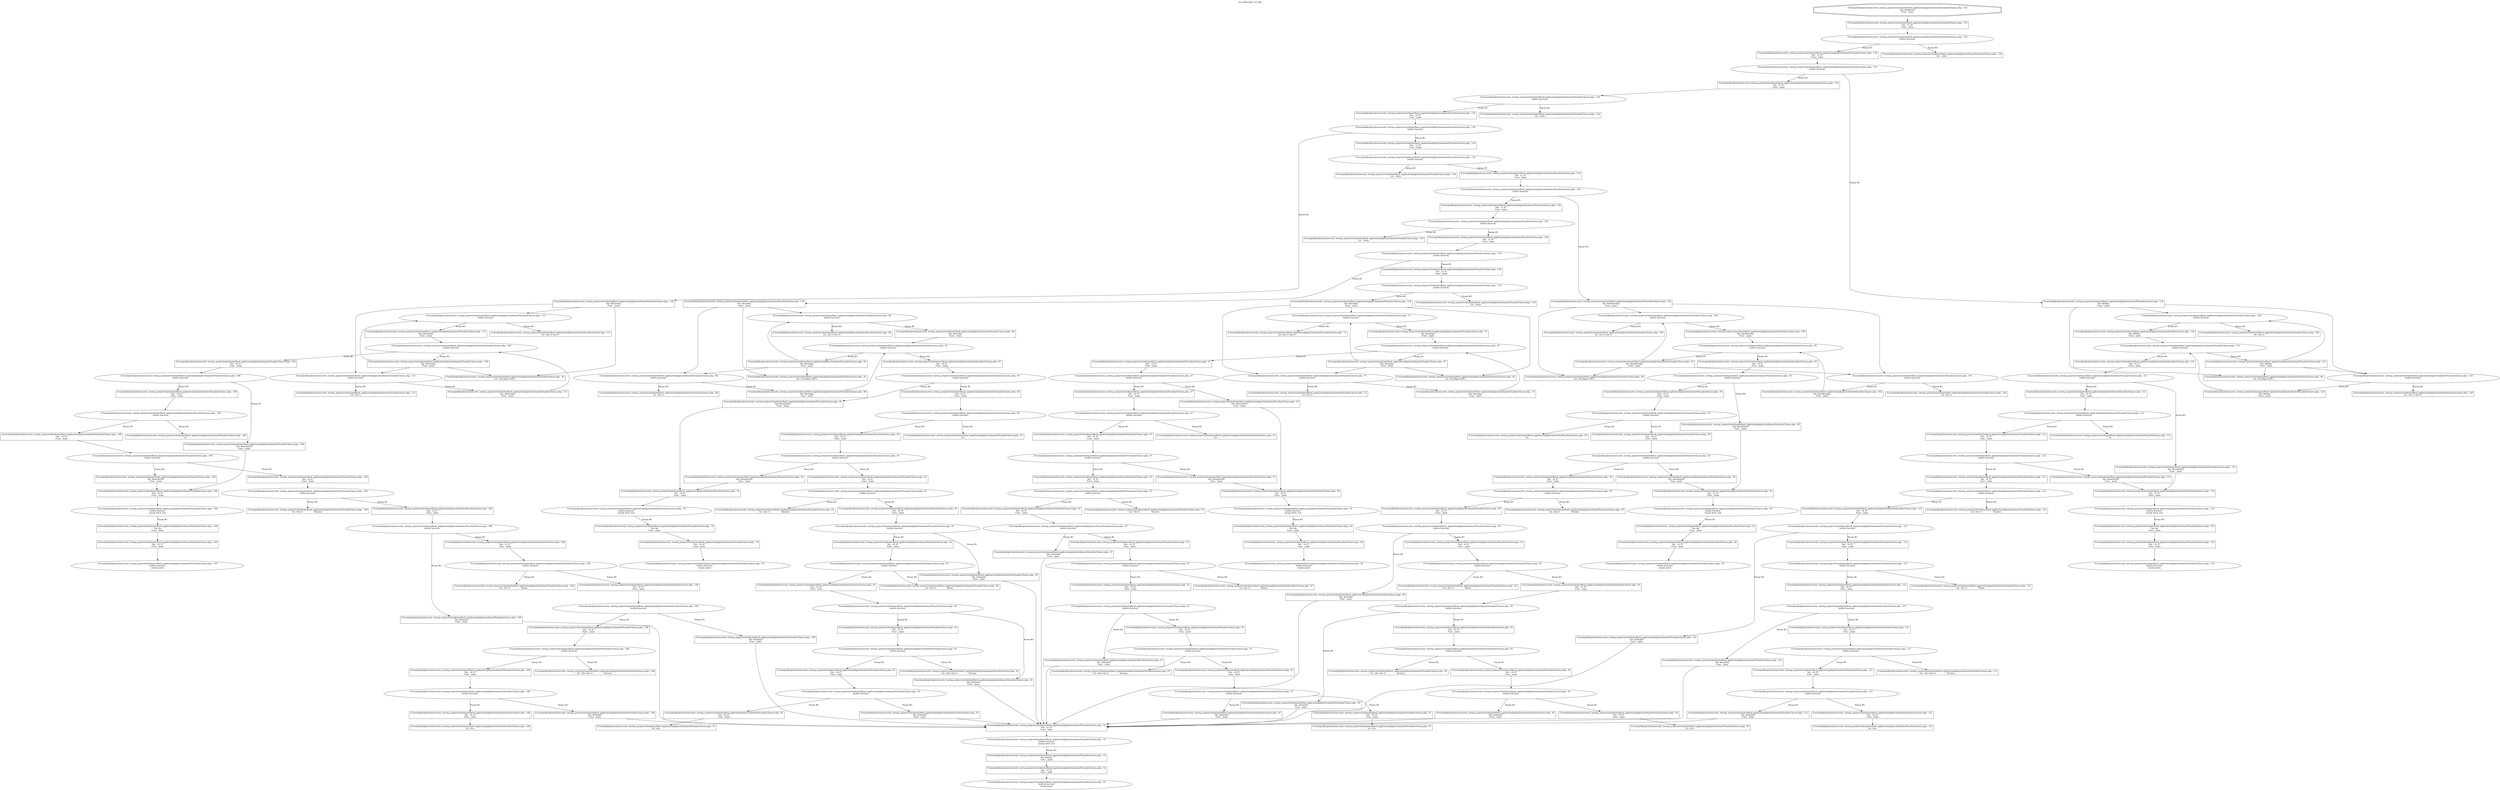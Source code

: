 digraph cfg {
  label="xss_index.php_222_dep";
  labelloc=t;
  n1 [shape=doubleoctagon, label="/Users/peddy/git/unitn/security_testing_project/schoolmate/fixed_application/php/schoolmate/VisualizeClasses.php : 136\nVar: $tablerow\nFunc: _main\n"];
  n2 [shape=box, label="/Users/peddy/git/unitn/security_testing_project/schoolmate/fixed_application/php/schoolmate/VisualizeClasses.php : 134\nVar: _t2_47\nFunc: _main\n"];
  n3 [shape=ellipse, label="/Users/peddy/git/unitn/security_testing_project/schoolmate/fixed_application/php/schoolmate/VisualizeClasses.php : 134\nbuiltin function:\n.\n"];
  n4 [shape=box, label="/Users/peddy/git/unitn/security_testing_project/schoolmate/fixed_application/php/schoolmate/VisualizeClasses.php : 134\nVar: _t2_47\nFunc: _main\n"];
  n5 [shape=ellipse, label="/Users/peddy/git/unitn/security_testing_project/schoolmate/fixed_application/php/schoolmate/VisualizeClasses.php : 134\nbuiltin function:\n.\n"];
  n6 [shape=box, label="/Users/peddy/git/unitn/security_testing_project/schoolmate/fixed_application/php/schoolmate/VisualizeClasses.php : 134\nVar: _t2_47\nFunc: _main\n"];
  n7 [shape=ellipse, label="/Users/peddy/git/unitn/security_testing_project/schoolmate/fixed_application/php/schoolmate/VisualizeClasses.php : 134\nbuiltin function:\n.\n"];
  n8 [shape=box, label="/Users/peddy/git/unitn/security_testing_project/schoolmate/fixed_application/php/schoolmate/VisualizeClasses.php : 134\nVar: _t2_47\nFunc: _main\n"];
  n9 [shape=ellipse, label="/Users/peddy/git/unitn/security_testing_project/schoolmate/fixed_application/php/schoolmate/VisualizeClasses.php : 134\nbuiltin function:\n.\n"];
  n10 [shape=box, label="/Users/peddy/git/unitn/security_testing_project/schoolmate/fixed_application/php/schoolmate/VisualizeClasses.php : 134\nVar: _t2_47\nFunc: _main\n"];
  n11 [shape=ellipse, label="/Users/peddy/git/unitn/security_testing_project/schoolmate/fixed_application/php/schoolmate/VisualizeClasses.php : 134\nbuiltin function:\n.\n"];
  n12 [shape=box, label="/Users/peddy/git/unitn/security_testing_project/schoolmate/fixed_application/php/schoolmate/VisualizeClasses.php : 134\nVar: _t2_47\nFunc: _main\n"];
  n13 [shape=ellipse, label="/Users/peddy/git/unitn/security_testing_project/schoolmate/fixed_application/php/schoolmate/VisualizeClasses.php : 134\nbuiltin function:\n.\n"];
  n14 [shape=box, label="/Users/peddy/git/unitn/security_testing_project/schoolmate/fixed_application/php/schoolmate/VisualizeClasses.php : 134\nVar: _t2_47\nFunc: _main\n"];
  n15 [shape=ellipse, label="/Users/peddy/git/unitn/security_testing_project/schoolmate/fixed_application/php/schoolmate/VisualizeClasses.php : 134\nbuiltin function:\n.\n"];
  n16 [shape=box, label="/Users/peddy/git/unitn/security_testing_project/schoolmate/fixed_application/php/schoolmate/VisualizeClasses.php : 134\nVar: _t2_47\nFunc: _main\n"];
  n17 [shape=ellipse, label="/Users/peddy/git/unitn/security_testing_project/schoolmate/fixed_application/php/schoolmate/VisualizeClasses.php : 134\nbuiltin function:\n.\n"];
  n18 [shape=box, label="/Users/peddy/git/unitn/security_testing_project/schoolmate/fixed_application/php/schoolmate/VisualizeClasses.php : 134\nVar: _t2_47\nFunc: _main\n"];
  n19 [shape=ellipse, label="/Users/peddy/git/unitn/security_testing_project/schoolmate/fixed_application/php/schoolmate/VisualizeClasses.php : 134\nbuiltin function:\n.\n"];
  n20 [shape=box, label="/Users/peddy/git/unitn/security_testing_project/schoolmate/fixed_application/php/schoolmate/VisualizeClasses.php : 134\nVar: $monday\nFunc: _main\n"];
  n21 [shape=ellipse, label="/Users/peddy/git/unitn/security_testing_project/schoolmate/fixed_application/php/schoolmate/VisualizeClasses.php : 73\nbuiltin function:\n.\n"];
  n22 [shape=box, label="/Users/peddy/git/unitn/security_testing_project/schoolmate/fixed_application/php/schoolmate/VisualizeClasses.php : 73\nVar: $monday\nFunc: _main\n"];
  n23 [shape=ellipse, label="/Users/peddy/git/unitn/security_testing_project/schoolmate/fixed_application/php/schoolmate/VisualizeClasses.php : 67\nbuiltin function:\n.\n"];
  n24 [shape=box, label="/Users/peddy/git/unitn/security_testing_project/schoolmate/fixed_application/php/schoolmate/VisualizeClasses.php : 67\nVar: $monday\nFunc: _main\n"];
  n25 [shape=ellipse, label="/Users/peddy/git/unitn/security_testing_project/schoolmate/fixed_application/php/schoolmate/VisualizeClasses.php : 75\nbuiltin function:\n.\n"];
  n26 [shape=box, label="/Users/peddy/git/unitn/security_testing_project/schoolmate/fixed_application/php/schoolmate/VisualizeClasses.php : 75\nVar: $monday\nFunc: _main\n"];
  n27 [shape=box, label="/Users/peddy/git/unitn/security_testing_project/schoolmate/fixed_application/php/schoolmate/VisualizeClasses.php : 75\nLit: <br />\n"];
  n28 [shape=box, label="/Users/peddy/git/unitn/security_testing_project/schoolmate/fixed_application/php/schoolmate/VisualizeClasses.php : 42\nLit: <td align='left'>\n"];
  n29 [shape=box, label="/Users/peddy/git/unitn/security_testing_project/schoolmate/fixed_application/php/schoolmate/VisualizeClasses.php : 67\nVar: _t4_47\nFunc: _main\n"];
  n30 [shape=ellipse, label="/Users/peddy/git/unitn/security_testing_project/schoolmate/fixed_application/php/schoolmate/VisualizeClasses.php : 67\nbuiltin function:\n.\n"];
  n31 [shape=box, label="/Users/peddy/git/unitn/security_testing_project/schoolmate/fixed_application/php/schoolmate/VisualizeClasses.php : 67\nVar: _t4_47\nFunc: _main\n"];
  n32 [shape=ellipse, label="/Users/peddy/git/unitn/security_testing_project/schoolmate/fixed_application/php/schoolmate/VisualizeClasses.php : 67\nbuiltin function:\n.\n"];
  n33 [shape=box, label="/Users/peddy/git/unitn/security_testing_project/schoolmate/fixed_application/php/schoolmate/VisualizeClasses.php : 67\nVar: _t4_47\nFunc: _main\n"];
  n34 [shape=ellipse, label="/Users/peddy/git/unitn/security_testing_project/schoolmate/fixed_application/php/schoolmate/VisualizeClasses.php : 67\nbuiltin function:\n.\n"];
  n35 [shape=box, label="/Users/peddy/git/unitn/security_testing_project/schoolmate/fixed_application/php/schoolmate/VisualizeClasses.php : 67\nVar: _t4_47\nFunc: _main\n"];
  n36 [shape=ellipse, label="/Users/peddy/git/unitn/security_testing_project/schoolmate/fixed_application/php/schoolmate/VisualizeClasses.php : 67\nbuiltin function:\n.\n"];
  n37 [shape=box, label="/Users/peddy/git/unitn/security_testing_project/schoolmate/fixed_application/php/schoolmate/VisualizeClasses.php : 67\nVar: _t4_47\nFunc: _main\n"];
  n38 [shape=ellipse, label="/Users/peddy/git/unitn/security_testing_project/schoolmate/fixed_application/php/schoolmate/VisualizeClasses.php : 67\nbuiltin function:\n.\n"];
  n39 [shape=box, label="/Users/peddy/git/unitn/security_testing_project/schoolmate/fixed_application/php/schoolmate/VisualizeClasses.php : 67\nVar: _t4_47\nFunc: _main\n"];
  n40 [shape=ellipse, label="/Users/peddy/git/unitn/security_testing_project/schoolmate/fixed_application/php/schoolmate/VisualizeClasses.php : 67\nbuiltin function:\n.\n"];
  n41 [shape=box, label="/Users/peddy/git/unitn/security_testing_project/schoolmate/fixed_application/php/schoolmate/VisualizeClasses.php : 67\nVar: _t4_47\nFunc: _main\n"];
  n42 [shape=ellipse, label="/Users/peddy/git/unitn/security_testing_project/schoolmate/fixed_application/php/schoolmate/VisualizeClasses.php : 67\nbuiltin function:\n.\n"];
  n43 [shape=box, label="/Users/peddy/git/unitn/security_testing_project/schoolmate/fixed_application/php/schoolmate/VisualizeClasses.php : 67\nVar: _t4_47\nFunc: _main\n"];
  n44 [shape=ellipse, label="/Users/peddy/git/unitn/security_testing_project/schoolmate/fixed_application/php/schoolmate/VisualizeClasses.php : 67\nbuiltin function:\n.\n"];
  n45 [shape=box, label="/Users/peddy/git/unitn/security_testing_project/schoolmate/fixed_application/php/schoolmate/VisualizeClasses.php : 67\nVar: _t4_47\nFunc: _main\n"];
  n46 [shape=ellipse, label="/Users/peddy/git/unitn/security_testing_project/schoolmate/fixed_application/php/schoolmate/VisualizeClasses.php : 67\nbuiltin function:\n.\n"];
  n47 [shape=box, label="/Users/peddy/git/unitn/security_testing_project/schoolmate/fixed_application/php/schoolmate/VisualizeClasses.php : 67\nVar: _t4_47\nFunc: _main\n"];
  n48 [shape=box, label="/Users/peddy/git/unitn/security_testing_project/schoolmate/fixed_application/php/schoolmate/VisualizeClasses.php : 67\nLit: <b>\n"];
  n49 [shape=box, label="/Users/peddy/git/unitn/security_testing_project/schoolmate/fixed_application/php/schoolmate/VisualizeClasses.php : 67\nVar: $class[0]\nFunc: _main\n"];
  n50 [shape=box, label="/Users/peddy/git/unitn/security_testing_project/schoolmate/fixed_application/php/schoolmate/VisualizeClasses.php : 55\nVar: _t2_47\nFunc: _main\n"];
  n51 [shape=ellipse, label="/Users/peddy/git/unitn/security_testing_project/schoolmate/fixed_application/php/schoolmate/VisualizeClasses.php : 55\nbuiltin function:\nmysql_fetch_row\n"];
  n52 [shape=box, label="/Users/peddy/git/unitn/security_testing_project/schoolmate/fixed_application/php/schoolmate/VisualizeClasses.php : 55\nVar: $query\nFunc: _main\n"];
  n53 [shape=box, label="/Users/peddy/git/unitn/security_testing_project/schoolmate/fixed_application/php/schoolmate/VisualizeClasses.php : 52\nVar: _t3_47\nFunc: _main\n"];
  n54 [shape=ellipse, label="/Users/peddy/git/unitn/security_testing_project/schoolmate/fixed_application/php/schoolmate/VisualizeClasses.php : 52\nbuiltin function:\nmysql_query\n"];
  n55 [shape=box, label="/Users/peddy/git/unitn/security_testing_project/schoolmate/fixed_application/php/schoolmate/VisualizeClasses.php : 67\nLit: </b><br />		   Section: \n"];
  n56 [shape=box, label="/Users/peddy/git/unitn/security_testing_project/schoolmate/fixed_application/php/schoolmate/VisualizeClasses.php : 67\nVar: $class[3]\nFunc: _main\n"];
  n57 [shape=box, label="/Users/peddy/git/unitn/security_testing_project/schoolmate/fixed_application/php/schoolmate/VisualizeClasses.php : 67\nLit: <br />		   Room: \n"];
  n58 [shape=box, label="/Users/peddy/git/unitn/security_testing_project/schoolmate/fixed_application/php/schoolmate/VisualizeClasses.php : 67\nVar: $class[4]\nFunc: _main\n"];
  n59 [shape=box, label="/Users/peddy/git/unitn/security_testing_project/schoolmate/fixed_application/php/schoolmate/VisualizeClasses.php : 67\nLit: <br />		   Teacher: \n"];
  n60 [shape=box, label="/Users/peddy/git/unitn/security_testing_project/schoolmate/fixed_application/php/schoolmate/VisualizeClasses.php : 67\nVar: $teacher[0]\nFunc: _main\n"];
  n61 [shape=box, label="/Users/peddy/git/unitn/security_testing_project/schoolmate/fixed_application/php/schoolmate/VisualizeClasses.php : 65\nVar: _t4_47\nFunc: _main\n"];
  n62 [shape=ellipse, label="/Users/peddy/git/unitn/security_testing_project/schoolmate/fixed_application/php/schoolmate/VisualizeClasses.php : 65\nbuiltin function:\nmysql_fetch_row\n"];
  n63 [shape=box, label="/Users/peddy/git/unitn/security_testing_project/schoolmate/fixed_application/php/schoolmate/VisualizeClasses.php : 65\nVar: $q\nFunc: _main\n"];
  n64 [shape=box, label="/Users/peddy/git/unitn/security_testing_project/schoolmate/fixed_application/php/schoolmate/VisualizeClasses.php : 64\nVar: _t4_47\nFunc: _main\n"];
  n65 [shape=ellipse, label="/Users/peddy/git/unitn/security_testing_project/schoolmate/fixed_application/php/schoolmate/VisualizeClasses.php : 64\nbuiltin function:\nmysql_query\n"];
  n66 [shape=box, label="/Users/peddy/git/unitn/security_testing_project/schoolmate/fixed_application/php/schoolmate/VisualizeClasses.php : 67\nLit:  \n"];
  n67 [shape=box, label="/Users/peddy/git/unitn/security_testing_project/schoolmate/fixed_application/php/schoolmate/VisualizeClasses.php : 67\nVar: $teacher[1]\nFunc: _main\n"];
  n68 [shape=box, label="/Users/peddy/git/unitn/security_testing_project/schoolmate/fixed_application/php/schoolmate/VisualizeClasses.php : 73\nLit: <br /><br />\n"];
  n69 [shape=box, label="/Users/peddy/git/unitn/security_testing_project/schoolmate/fixed_application/php/schoolmate/VisualizeClasses.php : 134\nLit: &nbsp;</td>\n"];
  n70 [shape=box, label="/Users/peddy/git/unitn/security_testing_project/schoolmate/fixed_application/php/schoolmate/VisualizeClasses.php : 134\nVar: $tuesday\nFunc: _main\n"];
  n71 [shape=ellipse, label="/Users/peddy/git/unitn/security_testing_project/schoolmate/fixed_application/php/schoolmate/VisualizeClasses.php : 86\nbuiltin function:\n.\n"];
  n72 [shape=box, label="/Users/peddy/git/unitn/security_testing_project/schoolmate/fixed_application/php/schoolmate/VisualizeClasses.php : 86\nVar: $tuesday\nFunc: _main\n"];
  n73 [shape=ellipse, label="/Users/peddy/git/unitn/security_testing_project/schoolmate/fixed_application/php/schoolmate/VisualizeClasses.php : 81\nbuiltin function:\n.\n"];
  n74 [shape=box, label="/Users/peddy/git/unitn/security_testing_project/schoolmate/fixed_application/php/schoolmate/VisualizeClasses.php : 81\nVar: $tuesday\nFunc: _main\n"];
  n75 [shape=ellipse, label="/Users/peddy/git/unitn/security_testing_project/schoolmate/fixed_application/php/schoolmate/VisualizeClasses.php : 88\nbuiltin function:\n.\n"];
  n76 [shape=box, label="/Users/peddy/git/unitn/security_testing_project/schoolmate/fixed_application/php/schoolmate/VisualizeClasses.php : 88\nVar: $tuesday\nFunc: _main\n"];
  n77 [shape=box, label="/Users/peddy/git/unitn/security_testing_project/schoolmate/fixed_application/php/schoolmate/VisualizeClasses.php : 88\nLit: <br />\n"];
  n78 [shape=box, label="/Users/peddy/git/unitn/security_testing_project/schoolmate/fixed_application/php/schoolmate/VisualizeClasses.php : 43\nLit: <td align='left'>\n"];
  n79 [shape=box, label="/Users/peddy/git/unitn/security_testing_project/schoolmate/fixed_application/php/schoolmate/VisualizeClasses.php : 81\nVar: _t4_47\nFunc: _main\n"];
  n80 [shape=ellipse, label="/Users/peddy/git/unitn/security_testing_project/schoolmate/fixed_application/php/schoolmate/VisualizeClasses.php : 81\nbuiltin function:\n.\n"];
  n81 [shape=box, label="/Users/peddy/git/unitn/security_testing_project/schoolmate/fixed_application/php/schoolmate/VisualizeClasses.php : 81\nVar: _t4_47\nFunc: _main\n"];
  n82 [shape=ellipse, label="/Users/peddy/git/unitn/security_testing_project/schoolmate/fixed_application/php/schoolmate/VisualizeClasses.php : 81\nbuiltin function:\n.\n"];
  n83 [shape=box, label="/Users/peddy/git/unitn/security_testing_project/schoolmate/fixed_application/php/schoolmate/VisualizeClasses.php : 81\nVar: _t4_47\nFunc: _main\n"];
  n84 [shape=ellipse, label="/Users/peddy/git/unitn/security_testing_project/schoolmate/fixed_application/php/schoolmate/VisualizeClasses.php : 81\nbuiltin function:\n.\n"];
  n85 [shape=box, label="/Users/peddy/git/unitn/security_testing_project/schoolmate/fixed_application/php/schoolmate/VisualizeClasses.php : 81\nVar: _t4_47\nFunc: _main\n"];
  n86 [shape=ellipse, label="/Users/peddy/git/unitn/security_testing_project/schoolmate/fixed_application/php/schoolmate/VisualizeClasses.php : 81\nbuiltin function:\n.\n"];
  n87 [shape=box, label="/Users/peddy/git/unitn/security_testing_project/schoolmate/fixed_application/php/schoolmate/VisualizeClasses.php : 81\nVar: _t4_47\nFunc: _main\n"];
  n88 [shape=ellipse, label="/Users/peddy/git/unitn/security_testing_project/schoolmate/fixed_application/php/schoolmate/VisualizeClasses.php : 81\nbuiltin function:\n.\n"];
  n89 [shape=box, label="/Users/peddy/git/unitn/security_testing_project/schoolmate/fixed_application/php/schoolmate/VisualizeClasses.php : 81\nVar: _t4_47\nFunc: _main\n"];
  n90 [shape=ellipse, label="/Users/peddy/git/unitn/security_testing_project/schoolmate/fixed_application/php/schoolmate/VisualizeClasses.php : 81\nbuiltin function:\n.\n"];
  n91 [shape=box, label="/Users/peddy/git/unitn/security_testing_project/schoolmate/fixed_application/php/schoolmate/VisualizeClasses.php : 81\nVar: _t4_47\nFunc: _main\n"];
  n92 [shape=ellipse, label="/Users/peddy/git/unitn/security_testing_project/schoolmate/fixed_application/php/schoolmate/VisualizeClasses.php : 81\nbuiltin function:\n.\n"];
  n93 [shape=box, label="/Users/peddy/git/unitn/security_testing_project/schoolmate/fixed_application/php/schoolmate/VisualizeClasses.php : 81\nVar: _t4_47\nFunc: _main\n"];
  n94 [shape=ellipse, label="/Users/peddy/git/unitn/security_testing_project/schoolmate/fixed_application/php/schoolmate/VisualizeClasses.php : 81\nbuiltin function:\n.\n"];
  n95 [shape=box, label="/Users/peddy/git/unitn/security_testing_project/schoolmate/fixed_application/php/schoolmate/VisualizeClasses.php : 81\nVar: _t4_47\nFunc: _main\n"];
  n96 [shape=ellipse, label="/Users/peddy/git/unitn/security_testing_project/schoolmate/fixed_application/php/schoolmate/VisualizeClasses.php : 81\nbuiltin function:\n.\n"];
  n97 [shape=box, label="/Users/peddy/git/unitn/security_testing_project/schoolmate/fixed_application/php/schoolmate/VisualizeClasses.php : 81\nVar: _t4_47\nFunc: _main\n"];
  n98 [shape=box, label="/Users/peddy/git/unitn/security_testing_project/schoolmate/fixed_application/php/schoolmate/VisualizeClasses.php : 81\nLit: <b>\n"];
  n99 [shape=box, label="/Users/peddy/git/unitn/security_testing_project/schoolmate/fixed_application/php/schoolmate/VisualizeClasses.php : 81\nVar: $class[0]\nFunc: _main\n"];
  n100 [shape=box, label="/Users/peddy/git/unitn/security_testing_project/schoolmate/fixed_application/php/schoolmate/VisualizeClasses.php : 81\nLit: </b><br />		   Section: \n"];
  n101 [shape=box, label="/Users/peddy/git/unitn/security_testing_project/schoolmate/fixed_application/php/schoolmate/VisualizeClasses.php : 81\nVar: $class[3]\nFunc: _main\n"];
  n102 [shape=box, label="/Users/peddy/git/unitn/security_testing_project/schoolmate/fixed_application/php/schoolmate/VisualizeClasses.php : 81\nLit: <br />		   Room: \n"];
  n103 [shape=box, label="/Users/peddy/git/unitn/security_testing_project/schoolmate/fixed_application/php/schoolmate/VisualizeClasses.php : 81\nVar: $class[4]\nFunc: _main\n"];
  n104 [shape=box, label="/Users/peddy/git/unitn/security_testing_project/schoolmate/fixed_application/php/schoolmate/VisualizeClasses.php : 81\nLit: <br />		   Teacher: \n"];
  n105 [shape=box, label="/Users/peddy/git/unitn/security_testing_project/schoolmate/fixed_application/php/schoolmate/VisualizeClasses.php : 81\nVar: $teacher[0]\nFunc: _main\n"];
  n106 [shape=box, label="/Users/peddy/git/unitn/security_testing_project/schoolmate/fixed_application/php/schoolmate/VisualizeClasses.php : 79\nVar: _t4_47\nFunc: _main\n"];
  n107 [shape=ellipse, label="/Users/peddy/git/unitn/security_testing_project/schoolmate/fixed_application/php/schoolmate/VisualizeClasses.php : 79\nbuiltin function:\nmysql_fetch_row\n"];
  n108 [shape=box, label="/Users/peddy/git/unitn/security_testing_project/schoolmate/fixed_application/php/schoolmate/VisualizeClasses.php : 79\nVar: $q\nFunc: _main\n"];
  n109 [shape=box, label="/Users/peddy/git/unitn/security_testing_project/schoolmate/fixed_application/php/schoolmate/VisualizeClasses.php : 78\nVar: _t4_47\nFunc: _main\n"];
  n110 [shape=ellipse, label="/Users/peddy/git/unitn/security_testing_project/schoolmate/fixed_application/php/schoolmate/VisualizeClasses.php : 78\nbuiltin function:\nmysql_query\n"];
  n111 [shape=box, label="/Users/peddy/git/unitn/security_testing_project/schoolmate/fixed_application/php/schoolmate/VisualizeClasses.php : 81\nLit:  \n"];
  n112 [shape=box, label="/Users/peddy/git/unitn/security_testing_project/schoolmate/fixed_application/php/schoolmate/VisualizeClasses.php : 81\nVar: $teacher[1]\nFunc: _main\n"];
  n113 [shape=box, label="/Users/peddy/git/unitn/security_testing_project/schoolmate/fixed_application/php/schoolmate/VisualizeClasses.php : 86\nLit: <br /><br />\n"];
  n114 [shape=box, label="/Users/peddy/git/unitn/security_testing_project/schoolmate/fixed_application/php/schoolmate/VisualizeClasses.php : 134\nLit: &nbsp;</td>\n"];
  n115 [shape=box, label="/Users/peddy/git/unitn/security_testing_project/schoolmate/fixed_application/php/schoolmate/VisualizeClasses.php : 134\nVar: $wednesday\nFunc: _main\n"];
  n116 [shape=ellipse, label="/Users/peddy/git/unitn/security_testing_project/schoolmate/fixed_application/php/schoolmate/VisualizeClasses.php : 100\nbuiltin function:\n.\n"];
  n117 [shape=box, label="/Users/peddy/git/unitn/security_testing_project/schoolmate/fixed_application/php/schoolmate/VisualizeClasses.php : 100\nVar: $wednesday\nFunc: _main\n"];
  n118 [shape=ellipse, label="/Users/peddy/git/unitn/security_testing_project/schoolmate/fixed_application/php/schoolmate/VisualizeClasses.php : 95\nbuiltin function:\n.\n"];
  n119 [shape=box, label="/Users/peddy/git/unitn/security_testing_project/schoolmate/fixed_application/php/schoolmate/VisualizeClasses.php : 95\nVar: $wednesday\nFunc: _main\n"];
  n120 [shape=ellipse, label="/Users/peddy/git/unitn/security_testing_project/schoolmate/fixed_application/php/schoolmate/VisualizeClasses.php : 102\nbuiltin function:\n.\n"];
  n121 [shape=box, label="/Users/peddy/git/unitn/security_testing_project/schoolmate/fixed_application/php/schoolmate/VisualizeClasses.php : 102\nVar: $wednesday\nFunc: _main\n"];
  n122 [shape=box, label="/Users/peddy/git/unitn/security_testing_project/schoolmate/fixed_application/php/schoolmate/VisualizeClasses.php : 102\nLit: <br />\n"];
  n123 [shape=box, label="/Users/peddy/git/unitn/security_testing_project/schoolmate/fixed_application/php/schoolmate/VisualizeClasses.php : 44\nLit: <td align='left'>\n"];
  n124 [shape=box, label="/Users/peddy/git/unitn/security_testing_project/schoolmate/fixed_application/php/schoolmate/VisualizeClasses.php : 95\nVar: _t4_47\nFunc: _main\n"];
  n125 [shape=ellipse, label="/Users/peddy/git/unitn/security_testing_project/schoolmate/fixed_application/php/schoolmate/VisualizeClasses.php : 95\nbuiltin function:\n.\n"];
  n126 [shape=box, label="/Users/peddy/git/unitn/security_testing_project/schoolmate/fixed_application/php/schoolmate/VisualizeClasses.php : 95\nVar: _t4_47\nFunc: _main\n"];
  n127 [shape=ellipse, label="/Users/peddy/git/unitn/security_testing_project/schoolmate/fixed_application/php/schoolmate/VisualizeClasses.php : 95\nbuiltin function:\n.\n"];
  n128 [shape=box, label="/Users/peddy/git/unitn/security_testing_project/schoolmate/fixed_application/php/schoolmate/VisualizeClasses.php : 95\nVar: _t4_47\nFunc: _main\n"];
  n129 [shape=ellipse, label="/Users/peddy/git/unitn/security_testing_project/schoolmate/fixed_application/php/schoolmate/VisualizeClasses.php : 95\nbuiltin function:\n.\n"];
  n130 [shape=box, label="/Users/peddy/git/unitn/security_testing_project/schoolmate/fixed_application/php/schoolmate/VisualizeClasses.php : 95\nVar: _t4_47\nFunc: _main\n"];
  n131 [shape=ellipse, label="/Users/peddy/git/unitn/security_testing_project/schoolmate/fixed_application/php/schoolmate/VisualizeClasses.php : 95\nbuiltin function:\n.\n"];
  n132 [shape=box, label="/Users/peddy/git/unitn/security_testing_project/schoolmate/fixed_application/php/schoolmate/VisualizeClasses.php : 95\nVar: _t4_47\nFunc: _main\n"];
  n133 [shape=ellipse, label="/Users/peddy/git/unitn/security_testing_project/schoolmate/fixed_application/php/schoolmate/VisualizeClasses.php : 95\nbuiltin function:\n.\n"];
  n134 [shape=box, label="/Users/peddy/git/unitn/security_testing_project/schoolmate/fixed_application/php/schoolmate/VisualizeClasses.php : 95\nVar: _t4_47\nFunc: _main\n"];
  n135 [shape=ellipse, label="/Users/peddy/git/unitn/security_testing_project/schoolmate/fixed_application/php/schoolmate/VisualizeClasses.php : 95\nbuiltin function:\n.\n"];
  n136 [shape=box, label="/Users/peddy/git/unitn/security_testing_project/schoolmate/fixed_application/php/schoolmate/VisualizeClasses.php : 95\nVar: _t4_47\nFunc: _main\n"];
  n137 [shape=ellipse, label="/Users/peddy/git/unitn/security_testing_project/schoolmate/fixed_application/php/schoolmate/VisualizeClasses.php : 95\nbuiltin function:\n.\n"];
  n138 [shape=box, label="/Users/peddy/git/unitn/security_testing_project/schoolmate/fixed_application/php/schoolmate/VisualizeClasses.php : 95\nVar: _t4_47\nFunc: _main\n"];
  n139 [shape=ellipse, label="/Users/peddy/git/unitn/security_testing_project/schoolmate/fixed_application/php/schoolmate/VisualizeClasses.php : 95\nbuiltin function:\n.\n"];
  n140 [shape=box, label="/Users/peddy/git/unitn/security_testing_project/schoolmate/fixed_application/php/schoolmate/VisualizeClasses.php : 95\nVar: _t4_47\nFunc: _main\n"];
  n141 [shape=ellipse, label="/Users/peddy/git/unitn/security_testing_project/schoolmate/fixed_application/php/schoolmate/VisualizeClasses.php : 95\nbuiltin function:\n.\n"];
  n142 [shape=box, label="/Users/peddy/git/unitn/security_testing_project/schoolmate/fixed_application/php/schoolmate/VisualizeClasses.php : 95\nVar: _t4_47\nFunc: _main\n"];
  n143 [shape=box, label="/Users/peddy/git/unitn/security_testing_project/schoolmate/fixed_application/php/schoolmate/VisualizeClasses.php : 95\nLit: <b>\n"];
  n144 [shape=box, label="/Users/peddy/git/unitn/security_testing_project/schoolmate/fixed_application/php/schoolmate/VisualizeClasses.php : 95\nVar: $class[0]\nFunc: _main\n"];
  n145 [shape=box, label="/Users/peddy/git/unitn/security_testing_project/schoolmate/fixed_application/php/schoolmate/VisualizeClasses.php : 95\nLit: </b><br />		   Section: \n"];
  n146 [shape=box, label="/Users/peddy/git/unitn/security_testing_project/schoolmate/fixed_application/php/schoolmate/VisualizeClasses.php : 95\nVar: $class[3]\nFunc: _main\n"];
  n147 [shape=box, label="/Users/peddy/git/unitn/security_testing_project/schoolmate/fixed_application/php/schoolmate/VisualizeClasses.php : 95\nLit: <br />		   Room: \n"];
  n148 [shape=box, label="/Users/peddy/git/unitn/security_testing_project/schoolmate/fixed_application/php/schoolmate/VisualizeClasses.php : 95\nVar: $class[4]\nFunc: _main\n"];
  n149 [shape=box, label="/Users/peddy/git/unitn/security_testing_project/schoolmate/fixed_application/php/schoolmate/VisualizeClasses.php : 95\nLit: <br />		   Teacher: \n"];
  n150 [shape=box, label="/Users/peddy/git/unitn/security_testing_project/schoolmate/fixed_application/php/schoolmate/VisualizeClasses.php : 95\nVar: $teacher[0]\nFunc: _main\n"];
  n151 [shape=box, label="/Users/peddy/git/unitn/security_testing_project/schoolmate/fixed_application/php/schoolmate/VisualizeClasses.php : 93\nVar: _t4_47\nFunc: _main\n"];
  n152 [shape=ellipse, label="/Users/peddy/git/unitn/security_testing_project/schoolmate/fixed_application/php/schoolmate/VisualizeClasses.php : 93\nbuiltin function:\nmysql_fetch_row\n"];
  n153 [shape=box, label="/Users/peddy/git/unitn/security_testing_project/schoolmate/fixed_application/php/schoolmate/VisualizeClasses.php : 93\nVar: $q\nFunc: _main\n"];
  n154 [shape=box, label="/Users/peddy/git/unitn/security_testing_project/schoolmate/fixed_application/php/schoolmate/VisualizeClasses.php : 92\nVar: _t4_47\nFunc: _main\n"];
  n155 [shape=ellipse, label="/Users/peddy/git/unitn/security_testing_project/schoolmate/fixed_application/php/schoolmate/VisualizeClasses.php : 92\nbuiltin function:\nmysql_query\n"];
  n156 [shape=box, label="/Users/peddy/git/unitn/security_testing_project/schoolmate/fixed_application/php/schoolmate/VisualizeClasses.php : 95\nLit:  \n"];
  n157 [shape=box, label="/Users/peddy/git/unitn/security_testing_project/schoolmate/fixed_application/php/schoolmate/VisualizeClasses.php : 95\nVar: $teacher[1]\nFunc: _main\n"];
  n158 [shape=box, label="/Users/peddy/git/unitn/security_testing_project/schoolmate/fixed_application/php/schoolmate/VisualizeClasses.php : 100\nLit: <br /><br />\n"];
  n159 [shape=box, label="/Users/peddy/git/unitn/security_testing_project/schoolmate/fixed_application/php/schoolmate/VisualizeClasses.php : 134\nLit: &nbsp;</td>\n"];
  n160 [shape=box, label="/Users/peddy/git/unitn/security_testing_project/schoolmate/fixed_application/php/schoolmate/VisualizeClasses.php : 134\nVar: $thursday\nFunc: _main\n"];
  n161 [shape=box, label="/Users/peddy/git/unitn/security_testing_project/schoolmate/fixed_application/php/schoolmate/VisualizeClasses.php : 45\nLit: <td align='left'>\n"];
  n162 [shape=ellipse, label="/Users/peddy/git/unitn/security_testing_project/schoolmate/fixed_application/php/schoolmate/VisualizeClasses.php : 113\nbuiltin function:\n.\n"];
  n163 [shape=box, label="/Users/peddy/git/unitn/security_testing_project/schoolmate/fixed_application/php/schoolmate/VisualizeClasses.php : 113\nVar: $thursday\nFunc: _main\n"];
  n164 [shape=ellipse, label="/Users/peddy/git/unitn/security_testing_project/schoolmate/fixed_application/php/schoolmate/VisualizeClasses.php : 108\nbuiltin function:\n.\n"];
  n165 [shape=box, label="/Users/peddy/git/unitn/security_testing_project/schoolmate/fixed_application/php/schoolmate/VisualizeClasses.php : 108\nVar: $thursday\nFunc: _main\n"];
  n166 [shape=ellipse, label="/Users/peddy/git/unitn/security_testing_project/schoolmate/fixed_application/php/schoolmate/VisualizeClasses.php : 115\nbuiltin function:\n.\n"];
  n167 [shape=box, label="/Users/peddy/git/unitn/security_testing_project/schoolmate/fixed_application/php/schoolmate/VisualizeClasses.php : 115\nVar: $thursday\nFunc: _main\n"];
  n168 [shape=box, label="/Users/peddy/git/unitn/security_testing_project/schoolmate/fixed_application/php/schoolmate/VisualizeClasses.php : 115\nLit: <br />\n"];
  n169 [shape=box, label="/Users/peddy/git/unitn/security_testing_project/schoolmate/fixed_application/php/schoolmate/VisualizeClasses.php : 108\nVar: _t4_47\nFunc: _main\n"];
  n170 [shape=ellipse, label="/Users/peddy/git/unitn/security_testing_project/schoolmate/fixed_application/php/schoolmate/VisualizeClasses.php : 108\nbuiltin function:\n.\n"];
  n171 [shape=box, label="/Users/peddy/git/unitn/security_testing_project/schoolmate/fixed_application/php/schoolmate/VisualizeClasses.php : 108\nVar: _t4_47\nFunc: _main\n"];
  n172 [shape=ellipse, label="/Users/peddy/git/unitn/security_testing_project/schoolmate/fixed_application/php/schoolmate/VisualizeClasses.php : 108\nbuiltin function:\n.\n"];
  n173 [shape=box, label="/Users/peddy/git/unitn/security_testing_project/schoolmate/fixed_application/php/schoolmate/VisualizeClasses.php : 108\nVar: _t4_47\nFunc: _main\n"];
  n174 [shape=ellipse, label="/Users/peddy/git/unitn/security_testing_project/schoolmate/fixed_application/php/schoolmate/VisualizeClasses.php : 108\nbuiltin function:\n.\n"];
  n175 [shape=box, label="/Users/peddy/git/unitn/security_testing_project/schoolmate/fixed_application/php/schoolmate/VisualizeClasses.php : 108\nVar: _t4_47\nFunc: _main\n"];
  n176 [shape=ellipse, label="/Users/peddy/git/unitn/security_testing_project/schoolmate/fixed_application/php/schoolmate/VisualizeClasses.php : 108\nbuiltin function:\n.\n"];
  n177 [shape=box, label="/Users/peddy/git/unitn/security_testing_project/schoolmate/fixed_application/php/schoolmate/VisualizeClasses.php : 108\nVar: _t4_47\nFunc: _main\n"];
  n178 [shape=ellipse, label="/Users/peddy/git/unitn/security_testing_project/schoolmate/fixed_application/php/schoolmate/VisualizeClasses.php : 108\nbuiltin function:\n.\n"];
  n179 [shape=box, label="/Users/peddy/git/unitn/security_testing_project/schoolmate/fixed_application/php/schoolmate/VisualizeClasses.php : 108\nVar: _t4_47\nFunc: _main\n"];
  n180 [shape=ellipse, label="/Users/peddy/git/unitn/security_testing_project/schoolmate/fixed_application/php/schoolmate/VisualizeClasses.php : 108\nbuiltin function:\n.\n"];
  n181 [shape=box, label="/Users/peddy/git/unitn/security_testing_project/schoolmate/fixed_application/php/schoolmate/VisualizeClasses.php : 108\nVar: _t4_47\nFunc: _main\n"];
  n182 [shape=ellipse, label="/Users/peddy/git/unitn/security_testing_project/schoolmate/fixed_application/php/schoolmate/VisualizeClasses.php : 108\nbuiltin function:\n.\n"];
  n183 [shape=box, label="/Users/peddy/git/unitn/security_testing_project/schoolmate/fixed_application/php/schoolmate/VisualizeClasses.php : 108\nVar: _t4_47\nFunc: _main\n"];
  n184 [shape=ellipse, label="/Users/peddy/git/unitn/security_testing_project/schoolmate/fixed_application/php/schoolmate/VisualizeClasses.php : 108\nbuiltin function:\n.\n"];
  n185 [shape=box, label="/Users/peddy/git/unitn/security_testing_project/schoolmate/fixed_application/php/schoolmate/VisualizeClasses.php : 108\nVar: _t4_47\nFunc: _main\n"];
  n186 [shape=ellipse, label="/Users/peddy/git/unitn/security_testing_project/schoolmate/fixed_application/php/schoolmate/VisualizeClasses.php : 108\nbuiltin function:\n.\n"];
  n187 [shape=box, label="/Users/peddy/git/unitn/security_testing_project/schoolmate/fixed_application/php/schoolmate/VisualizeClasses.php : 108\nVar: _t4_47\nFunc: _main\n"];
  n188 [shape=box, label="/Users/peddy/git/unitn/security_testing_project/schoolmate/fixed_application/php/schoolmate/VisualizeClasses.php : 108\nLit: <b>\n"];
  n189 [shape=box, label="/Users/peddy/git/unitn/security_testing_project/schoolmate/fixed_application/php/schoolmate/VisualizeClasses.php : 108\nVar: $class[0]\nFunc: _main\n"];
  n190 [shape=box, label="/Users/peddy/git/unitn/security_testing_project/schoolmate/fixed_application/php/schoolmate/VisualizeClasses.php : 108\nLit: </b><br />		   Section: \n"];
  n191 [shape=box, label="/Users/peddy/git/unitn/security_testing_project/schoolmate/fixed_application/php/schoolmate/VisualizeClasses.php : 108\nVar: $class[3]\nFunc: _main\n"];
  n192 [shape=box, label="/Users/peddy/git/unitn/security_testing_project/schoolmate/fixed_application/php/schoolmate/VisualizeClasses.php : 108\nLit: <br />		   Room: \n"];
  n193 [shape=box, label="/Users/peddy/git/unitn/security_testing_project/schoolmate/fixed_application/php/schoolmate/VisualizeClasses.php : 108\nVar: $class[4]\nFunc: _main\n"];
  n194 [shape=box, label="/Users/peddy/git/unitn/security_testing_project/schoolmate/fixed_application/php/schoolmate/VisualizeClasses.php : 108\nLit: <br />		   Teacher: \n"];
  n195 [shape=box, label="/Users/peddy/git/unitn/security_testing_project/schoolmate/fixed_application/php/schoolmate/VisualizeClasses.php : 108\nVar: $teacher[0]\nFunc: _main\n"];
  n196 [shape=box, label="/Users/peddy/git/unitn/security_testing_project/schoolmate/fixed_application/php/schoolmate/VisualizeClasses.php : 106\nVar: _t4_47\nFunc: _main\n"];
  n197 [shape=ellipse, label="/Users/peddy/git/unitn/security_testing_project/schoolmate/fixed_application/php/schoolmate/VisualizeClasses.php : 106\nbuiltin function:\nmysql_fetch_row\n"];
  n198 [shape=box, label="/Users/peddy/git/unitn/security_testing_project/schoolmate/fixed_application/php/schoolmate/VisualizeClasses.php : 106\nVar: $q\nFunc: _main\n"];
  n199 [shape=box, label="/Users/peddy/git/unitn/security_testing_project/schoolmate/fixed_application/php/schoolmate/VisualizeClasses.php : 105\nVar: _t4_47\nFunc: _main\n"];
  n200 [shape=ellipse, label="/Users/peddy/git/unitn/security_testing_project/schoolmate/fixed_application/php/schoolmate/VisualizeClasses.php : 105\nbuiltin function:\nmysql_query\n"];
  n201 [shape=box, label="/Users/peddy/git/unitn/security_testing_project/schoolmate/fixed_application/php/schoolmate/VisualizeClasses.php : 108\nLit:  \n"];
  n202 [shape=box, label="/Users/peddy/git/unitn/security_testing_project/schoolmate/fixed_application/php/schoolmate/VisualizeClasses.php : 108\nVar: $teacher[1]\nFunc: _main\n"];
  n203 [shape=box, label="/Users/peddy/git/unitn/security_testing_project/schoolmate/fixed_application/php/schoolmate/VisualizeClasses.php : 113\nLit: <br /><br />\n"];
  n204 [shape=box, label="/Users/peddy/git/unitn/security_testing_project/schoolmate/fixed_application/php/schoolmate/VisualizeClasses.php : 134\nLit: &nbsp;</td>\n"];
  n205 [shape=box, label="/Users/peddy/git/unitn/security_testing_project/schoolmate/fixed_application/php/schoolmate/VisualizeClasses.php : 134\nVar: $friday\nFunc: _main\n"];
  n206 [shape=ellipse, label="/Users/peddy/git/unitn/security_testing_project/schoolmate/fixed_application/php/schoolmate/VisualizeClasses.php : 128\nbuiltin function:\n.\n"];
  n207 [shape=box, label="/Users/peddy/git/unitn/security_testing_project/schoolmate/fixed_application/php/schoolmate/VisualizeClasses.php : 128\nVar: $friday\nFunc: _main\n"];
  n208 [shape=ellipse, label="/Users/peddy/git/unitn/security_testing_project/schoolmate/fixed_application/php/schoolmate/VisualizeClasses.php : 121\nbuiltin function:\n.\n"];
  n209 [shape=box, label="/Users/peddy/git/unitn/security_testing_project/schoolmate/fixed_application/php/schoolmate/VisualizeClasses.php : 121\nVar: $friday\nFunc: _main\n"];
  n210 [shape=box, label="/Users/peddy/git/unitn/security_testing_project/schoolmate/fixed_application/php/schoolmate/VisualizeClasses.php : 46\nLit: <td align='left'>\n"];
  n211 [shape=ellipse, label="/Users/peddy/git/unitn/security_testing_project/schoolmate/fixed_application/php/schoolmate/VisualizeClasses.php : 126\nbuiltin function:\n.\n"];
  n212 [shape=box, label="/Users/peddy/git/unitn/security_testing_project/schoolmate/fixed_application/php/schoolmate/VisualizeClasses.php : 126\nVar: $friday\nFunc: _main\n"];
  n213 [shape=box, label="/Users/peddy/git/unitn/security_testing_project/schoolmate/fixed_application/php/schoolmate/VisualizeClasses.php : 126\nLit: <br /><br />\n"];
  n214 [shape=box, label="/Users/peddy/git/unitn/security_testing_project/schoolmate/fixed_application/php/schoolmate/VisualizeClasses.php : 121\nVar: _t4_47\nFunc: _main\n"];
  n215 [shape=ellipse, label="/Users/peddy/git/unitn/security_testing_project/schoolmate/fixed_application/php/schoolmate/VisualizeClasses.php : 121\nbuiltin function:\n.\n"];
  n216 [shape=box, label="/Users/peddy/git/unitn/security_testing_project/schoolmate/fixed_application/php/schoolmate/VisualizeClasses.php : 121\nVar: _t4_47\nFunc: _main\n"];
  n217 [shape=ellipse, label="/Users/peddy/git/unitn/security_testing_project/schoolmate/fixed_application/php/schoolmate/VisualizeClasses.php : 121\nbuiltin function:\n.\n"];
  n218 [shape=box, label="/Users/peddy/git/unitn/security_testing_project/schoolmate/fixed_application/php/schoolmate/VisualizeClasses.php : 121\nVar: _t4_47\nFunc: _main\n"];
  n219 [shape=ellipse, label="/Users/peddy/git/unitn/security_testing_project/schoolmate/fixed_application/php/schoolmate/VisualizeClasses.php : 121\nbuiltin function:\n.\n"];
  n220 [shape=box, label="/Users/peddy/git/unitn/security_testing_project/schoolmate/fixed_application/php/schoolmate/VisualizeClasses.php : 121\nVar: _t4_47\nFunc: _main\n"];
  n221 [shape=ellipse, label="/Users/peddy/git/unitn/security_testing_project/schoolmate/fixed_application/php/schoolmate/VisualizeClasses.php : 121\nbuiltin function:\n.\n"];
  n222 [shape=box, label="/Users/peddy/git/unitn/security_testing_project/schoolmate/fixed_application/php/schoolmate/VisualizeClasses.php : 121\nVar: _t4_47\nFunc: _main\n"];
  n223 [shape=ellipse, label="/Users/peddy/git/unitn/security_testing_project/schoolmate/fixed_application/php/schoolmate/VisualizeClasses.php : 121\nbuiltin function:\n.\n"];
  n224 [shape=box, label="/Users/peddy/git/unitn/security_testing_project/schoolmate/fixed_application/php/schoolmate/VisualizeClasses.php : 121\nVar: _t4_47\nFunc: _main\n"];
  n225 [shape=ellipse, label="/Users/peddy/git/unitn/security_testing_project/schoolmate/fixed_application/php/schoolmate/VisualizeClasses.php : 121\nbuiltin function:\n.\n"];
  n226 [shape=box, label="/Users/peddy/git/unitn/security_testing_project/schoolmate/fixed_application/php/schoolmate/VisualizeClasses.php : 121\nVar: _t4_47\nFunc: _main\n"];
  n227 [shape=ellipse, label="/Users/peddy/git/unitn/security_testing_project/schoolmate/fixed_application/php/schoolmate/VisualizeClasses.php : 121\nbuiltin function:\n.\n"];
  n228 [shape=box, label="/Users/peddy/git/unitn/security_testing_project/schoolmate/fixed_application/php/schoolmate/VisualizeClasses.php : 121\nVar: _t4_47\nFunc: _main\n"];
  n229 [shape=ellipse, label="/Users/peddy/git/unitn/security_testing_project/schoolmate/fixed_application/php/schoolmate/VisualizeClasses.php : 121\nbuiltin function:\n.\n"];
  n230 [shape=box, label="/Users/peddy/git/unitn/security_testing_project/schoolmate/fixed_application/php/schoolmate/VisualizeClasses.php : 121\nVar: _t4_47\nFunc: _main\n"];
  n231 [shape=ellipse, label="/Users/peddy/git/unitn/security_testing_project/schoolmate/fixed_application/php/schoolmate/VisualizeClasses.php : 121\nbuiltin function:\n.\n"];
  n232 [shape=box, label="/Users/peddy/git/unitn/security_testing_project/schoolmate/fixed_application/php/schoolmate/VisualizeClasses.php : 121\nVar: _t4_47\nFunc: _main\n"];
  n233 [shape=box, label="/Users/peddy/git/unitn/security_testing_project/schoolmate/fixed_application/php/schoolmate/VisualizeClasses.php : 121\nLit: <b>\n"];
  n234 [shape=box, label="/Users/peddy/git/unitn/security_testing_project/schoolmate/fixed_application/php/schoolmate/VisualizeClasses.php : 121\nVar: $class[0]\nFunc: _main\n"];
  n235 [shape=box, label="/Users/peddy/git/unitn/security_testing_project/schoolmate/fixed_application/php/schoolmate/VisualizeClasses.php : 121\nLit: </b><br />		   Section: \n"];
  n236 [shape=box, label="/Users/peddy/git/unitn/security_testing_project/schoolmate/fixed_application/php/schoolmate/VisualizeClasses.php : 121\nVar: $class[3]\nFunc: _main\n"];
  n237 [shape=box, label="/Users/peddy/git/unitn/security_testing_project/schoolmate/fixed_application/php/schoolmate/VisualizeClasses.php : 121\nLit: <br />		   Room: \n"];
  n238 [shape=box, label="/Users/peddy/git/unitn/security_testing_project/schoolmate/fixed_application/php/schoolmate/VisualizeClasses.php : 121\nVar: $class[4]\nFunc: _main\n"];
  n239 [shape=box, label="/Users/peddy/git/unitn/security_testing_project/schoolmate/fixed_application/php/schoolmate/VisualizeClasses.php : 121\nLit: <br />		   Teacher: \n"];
  n240 [shape=box, label="/Users/peddy/git/unitn/security_testing_project/schoolmate/fixed_application/php/schoolmate/VisualizeClasses.php : 121\nVar: $teacher[0]\nFunc: _main\n"];
  n241 [shape=box, label="/Users/peddy/git/unitn/security_testing_project/schoolmate/fixed_application/php/schoolmate/VisualizeClasses.php : 119\nVar: _t4_47\nFunc: _main\n"];
  n242 [shape=ellipse, label="/Users/peddy/git/unitn/security_testing_project/schoolmate/fixed_application/php/schoolmate/VisualizeClasses.php : 119\nbuiltin function:\nmysql_fetch_row\n"];
  n243 [shape=box, label="/Users/peddy/git/unitn/security_testing_project/schoolmate/fixed_application/php/schoolmate/VisualizeClasses.php : 119\nVar: $q\nFunc: _main\n"];
  n244 [shape=box, label="/Users/peddy/git/unitn/security_testing_project/schoolmate/fixed_application/php/schoolmate/VisualizeClasses.php : 118\nVar: _t4_47\nFunc: _main\n"];
  n245 [shape=ellipse, label="/Users/peddy/git/unitn/security_testing_project/schoolmate/fixed_application/php/schoolmate/VisualizeClasses.php : 118\nbuiltin function:\nmysql_query\n"];
  n246 [shape=box, label="/Users/peddy/git/unitn/security_testing_project/schoolmate/fixed_application/php/schoolmate/VisualizeClasses.php : 121\nLit:  \n"];
  n247 [shape=box, label="/Users/peddy/git/unitn/security_testing_project/schoolmate/fixed_application/php/schoolmate/VisualizeClasses.php : 121\nVar: $teacher[1]\nFunc: _main\n"];
  n248 [shape=box, label="/Users/peddy/git/unitn/security_testing_project/schoolmate/fixed_application/php/schoolmate/VisualizeClasses.php : 128\nLit: <br />\n"];
  n249 [shape=box, label="/Users/peddy/git/unitn/security_testing_project/schoolmate/fixed_application/php/schoolmate/VisualizeClasses.php : 134\nLit: &nbsp;</td>\n"];
  n2 -> n3;
  n4 -> n5;
  n6 -> n7;
  n8 -> n9;
  n10 -> n11;
  n12 -> n13;
  n14 -> n15;
  n16 -> n17;
  n18 -> n19;
  n20 -> n21;
  n20 -> n25;
  n20 -> n28;
  n22 -> n23;
  n24 -> n21;
  n24 -> n25;
  n24 -> n28;
  n26 -> n23;
  n25 -> n26[label="Param #1"];
  n25 -> n27[label="Param #2"];
  n23 -> n24[label="Param #1"];
  n23 -> n29[label="Param #2"];
  n29 -> n30;
  n31 -> n32;
  n33 -> n34;
  n35 -> n36;
  n37 -> n38;
  n39 -> n40;
  n41 -> n42;
  n43 -> n44;
  n45 -> n46;
  n47 -> n48;
  n46 -> n47[label="Param #1"];
  n46 -> n49[label="Param #2"];
  n50 -> n51;
  n53 -> n54;
  n52 -> n53;
  n51 -> n52[label="Param #1"];
  n49 -> n50;
  n44 -> n45[label="Param #1"];
  n44 -> n55[label="Param #2"];
  n42 -> n43[label="Param #1"];
  n42 -> n56[label="Param #2"];
  n56 -> n50;
  n40 -> n41[label="Param #1"];
  n40 -> n57[label="Param #2"];
  n38 -> n39[label="Param #1"];
  n38 -> n58[label="Param #2"];
  n58 -> n50;
  n36 -> n37[label="Param #1"];
  n36 -> n59[label="Param #2"];
  n34 -> n35[label="Param #1"];
  n34 -> n60[label="Param #2"];
  n61 -> n62;
  n64 -> n65;
  n63 -> n64;
  n62 -> n63[label="Param #1"];
  n60 -> n61;
  n32 -> n33[label="Param #1"];
  n32 -> n66[label="Param #2"];
  n30 -> n31[label="Param #1"];
  n30 -> n67[label="Param #2"];
  n67 -> n61;
  n21 -> n22[label="Param #1"];
  n21 -> n68[label="Param #2"];
  n19 -> n20[label="Param #1"];
  n19 -> n69[label="Param #2"];
  n17 -> n18[label="Param #1"];
  n17 -> n70[label="Param #2"];
  n70 -> n71;
  n70 -> n75;
  n70 -> n78;
  n72 -> n73;
  n74 -> n71;
  n74 -> n75;
  n74 -> n78;
  n76 -> n73;
  n75 -> n76[label="Param #1"];
  n75 -> n77[label="Param #2"];
  n73 -> n74[label="Param #1"];
  n73 -> n79[label="Param #2"];
  n79 -> n80;
  n81 -> n82;
  n83 -> n84;
  n85 -> n86;
  n87 -> n88;
  n89 -> n90;
  n91 -> n92;
  n93 -> n94;
  n95 -> n96;
  n97 -> n98;
  n96 -> n97[label="Param #1"];
  n96 -> n99[label="Param #2"];
  n99 -> n50;
  n94 -> n95[label="Param #1"];
  n94 -> n100[label="Param #2"];
  n92 -> n93[label="Param #1"];
  n92 -> n101[label="Param #2"];
  n101 -> n50;
  n90 -> n91[label="Param #1"];
  n90 -> n102[label="Param #2"];
  n88 -> n89[label="Param #1"];
  n88 -> n103[label="Param #2"];
  n103 -> n50;
  n86 -> n87[label="Param #1"];
  n86 -> n104[label="Param #2"];
  n84 -> n85[label="Param #1"];
  n84 -> n105[label="Param #2"];
  n106 -> n107;
  n109 -> n110;
  n108 -> n109;
  n107 -> n108[label="Param #1"];
  n105 -> n106;
  n82 -> n83[label="Param #1"];
  n82 -> n111[label="Param #2"];
  n80 -> n81[label="Param #1"];
  n80 -> n112[label="Param #2"];
  n112 -> n106;
  n71 -> n72[label="Param #1"];
  n71 -> n113[label="Param #2"];
  n15 -> n16[label="Param #1"];
  n15 -> n114[label="Param #2"];
  n13 -> n14[label="Param #1"];
  n13 -> n115[label="Param #2"];
  n115 -> n116;
  n115 -> n120;
  n115 -> n123;
  n117 -> n118;
  n119 -> n116;
  n119 -> n120;
  n119 -> n123;
  n121 -> n118;
  n120 -> n121[label="Param #1"];
  n120 -> n122[label="Param #2"];
  n118 -> n119[label="Param #1"];
  n118 -> n124[label="Param #2"];
  n124 -> n125;
  n126 -> n127;
  n128 -> n129;
  n130 -> n131;
  n132 -> n133;
  n134 -> n135;
  n136 -> n137;
  n138 -> n139;
  n140 -> n141;
  n142 -> n143;
  n141 -> n142[label="Param #1"];
  n141 -> n144[label="Param #2"];
  n144 -> n50;
  n139 -> n140[label="Param #1"];
  n139 -> n145[label="Param #2"];
  n137 -> n138[label="Param #1"];
  n137 -> n146[label="Param #2"];
  n146 -> n50;
  n135 -> n136[label="Param #1"];
  n135 -> n147[label="Param #2"];
  n133 -> n134[label="Param #1"];
  n133 -> n148[label="Param #2"];
  n148 -> n50;
  n131 -> n132[label="Param #1"];
  n131 -> n149[label="Param #2"];
  n129 -> n130[label="Param #1"];
  n129 -> n150[label="Param #2"];
  n151 -> n152;
  n154 -> n155;
  n153 -> n154;
  n152 -> n153[label="Param #1"];
  n150 -> n151;
  n127 -> n128[label="Param #1"];
  n127 -> n156[label="Param #2"];
  n125 -> n126[label="Param #1"];
  n125 -> n157[label="Param #2"];
  n157 -> n151;
  n116 -> n117[label="Param #1"];
  n116 -> n158[label="Param #2"];
  n11 -> n12[label="Param #1"];
  n11 -> n159[label="Param #2"];
  n9 -> n10[label="Param #1"];
  n9 -> n160[label="Param #2"];
  n160 -> n161;
  n160 -> n162;
  n160 -> n166;
  n163 -> n164;
  n165 -> n161;
  n165 -> n162;
  n165 -> n166;
  n167 -> n164;
  n166 -> n167[label="Param #1"];
  n166 -> n168[label="Param #2"];
  n164 -> n165[label="Param #1"];
  n164 -> n169[label="Param #2"];
  n169 -> n170;
  n171 -> n172;
  n173 -> n174;
  n175 -> n176;
  n177 -> n178;
  n179 -> n180;
  n181 -> n182;
  n183 -> n184;
  n185 -> n186;
  n187 -> n188;
  n186 -> n187[label="Param #1"];
  n186 -> n189[label="Param #2"];
  n189 -> n50;
  n184 -> n185[label="Param #1"];
  n184 -> n190[label="Param #2"];
  n182 -> n183[label="Param #1"];
  n182 -> n191[label="Param #2"];
  n191 -> n50;
  n180 -> n181[label="Param #1"];
  n180 -> n192[label="Param #2"];
  n178 -> n179[label="Param #1"];
  n178 -> n193[label="Param #2"];
  n193 -> n50;
  n176 -> n177[label="Param #1"];
  n176 -> n194[label="Param #2"];
  n174 -> n175[label="Param #1"];
  n174 -> n195[label="Param #2"];
  n196 -> n197;
  n199 -> n200;
  n198 -> n199;
  n197 -> n198[label="Param #1"];
  n195 -> n196;
  n172 -> n173[label="Param #1"];
  n172 -> n201[label="Param #2"];
  n170 -> n171[label="Param #1"];
  n170 -> n202[label="Param #2"];
  n202 -> n196;
  n162 -> n163[label="Param #1"];
  n162 -> n203[label="Param #2"];
  n7 -> n8[label="Param #1"];
  n7 -> n204[label="Param #2"];
  n5 -> n6[label="Param #1"];
  n5 -> n205[label="Param #2"];
  n205 -> n206;
  n205 -> n210;
  n205 -> n211;
  n207 -> n208;
  n209 -> n206;
  n209 -> n210;
  n209 -> n211;
  n212 -> n208;
  n211 -> n212[label="Param #1"];
  n211 -> n213[label="Param #2"];
  n208 -> n209[label="Param #1"];
  n208 -> n214[label="Param #2"];
  n214 -> n215;
  n216 -> n217;
  n218 -> n219;
  n220 -> n221;
  n222 -> n223;
  n224 -> n225;
  n226 -> n227;
  n228 -> n229;
  n230 -> n231;
  n232 -> n233;
  n231 -> n232[label="Param #1"];
  n231 -> n234[label="Param #2"];
  n234 -> n50;
  n229 -> n230[label="Param #1"];
  n229 -> n235[label="Param #2"];
  n227 -> n228[label="Param #1"];
  n227 -> n236[label="Param #2"];
  n236 -> n50;
  n225 -> n226[label="Param #1"];
  n225 -> n237[label="Param #2"];
  n223 -> n224[label="Param #1"];
  n223 -> n238[label="Param #2"];
  n238 -> n50;
  n221 -> n222[label="Param #1"];
  n221 -> n239[label="Param #2"];
  n219 -> n220[label="Param #1"];
  n219 -> n240[label="Param #2"];
  n241 -> n242;
  n244 -> n245;
  n243 -> n244;
  n242 -> n243[label="Param #1"];
  n240 -> n241;
  n217 -> n218[label="Param #1"];
  n217 -> n246[label="Param #2"];
  n215 -> n216[label="Param #1"];
  n215 -> n247[label="Param #2"];
  n247 -> n241;
  n206 -> n207[label="Param #1"];
  n206 -> n248[label="Param #2"];
  n3 -> n4[label="Param #1"];
  n3 -> n249[label="Param #2"];
  n1 -> n2;
}
